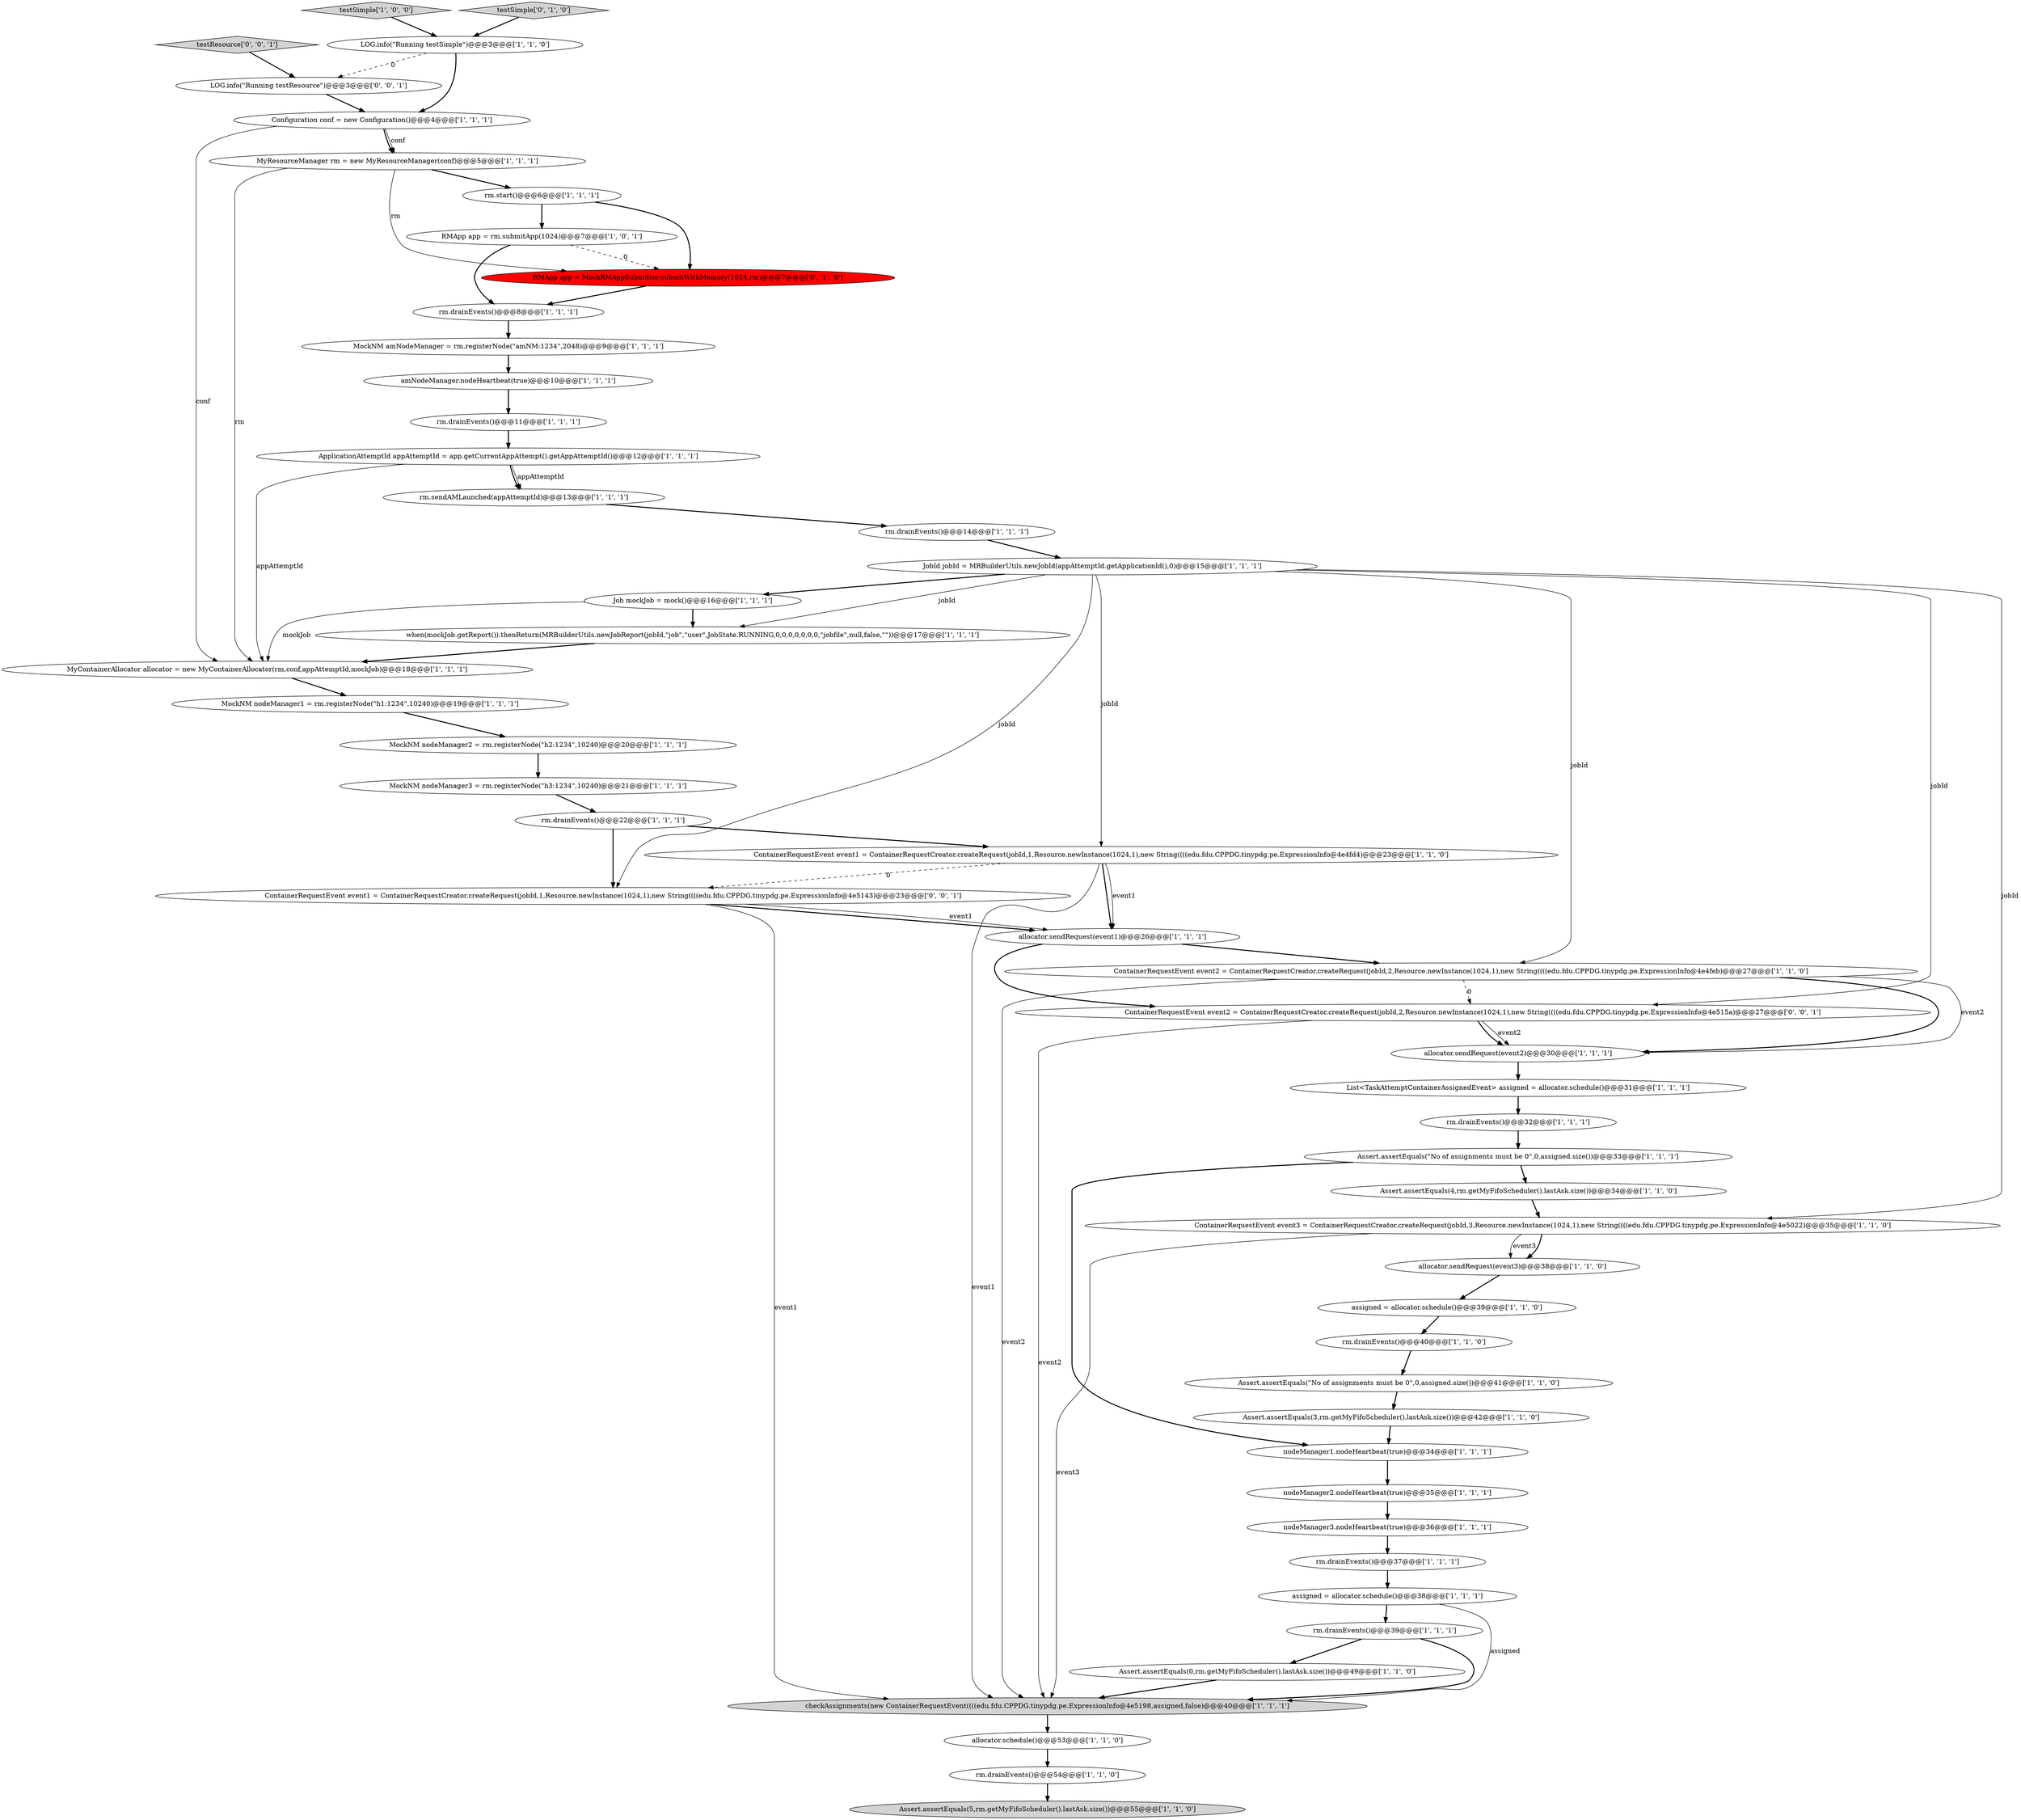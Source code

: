 digraph {
13 [style = filled, label = "rm.drainEvents()@@@8@@@['1', '1', '1']", fillcolor = white, shape = ellipse image = "AAA0AAABBB1BBB"];
24 [style = filled, label = "rm.drainEvents()@@@37@@@['1', '1', '1']", fillcolor = white, shape = ellipse image = "AAA0AAABBB1BBB"];
34 [style = filled, label = "MockNM nodeManager3 = rm.registerNode(\"h3:1234\",10240)@@@21@@@['1', '1', '1']", fillcolor = white, shape = ellipse image = "AAA0AAABBB1BBB"];
45 [style = filled, label = "rm.drainEvents()@@@22@@@['1', '1', '1']", fillcolor = white, shape = ellipse image = "AAA0AAABBB1BBB"];
33 [style = filled, label = "amNodeManager.nodeHeartbeat(true)@@@10@@@['1', '1', '1']", fillcolor = white, shape = ellipse image = "AAA0AAABBB1BBB"];
15 [style = filled, label = "allocator.sendRequest(event2)@@@30@@@['1', '1', '1']", fillcolor = white, shape = ellipse image = "AAA0AAABBB1BBB"];
31 [style = filled, label = "rm.start()@@@6@@@['1', '1', '1']", fillcolor = white, shape = ellipse image = "AAA0AAABBB1BBB"];
50 [style = filled, label = "ContainerRequestEvent event2 = ContainerRequestCreator.createRequest(jobId,2,Resource.newInstance(1024,1),new String((((edu.fdu.CPPDG.tinypdg.pe.ExpressionInfo@4e515a)@@@27@@@['0', '0', '1']", fillcolor = white, shape = ellipse image = "AAA0AAABBB3BBB"];
49 [style = filled, label = "LOG.info(\"Running testResource\")@@@3@@@['0', '0', '1']", fillcolor = white, shape = ellipse image = "AAA0AAABBB3BBB"];
1 [style = filled, label = "ContainerRequestEvent event1 = ContainerRequestCreator.createRequest(jobId,1,Resource.newInstance(1024,1),new String((((edu.fdu.CPPDG.tinypdg.pe.ExpressionInfo@4e4fd4)@@@23@@@['1', '1', '0']", fillcolor = white, shape = ellipse image = "AAA0AAABBB1BBB"];
35 [style = filled, label = "List<TaskAttemptContainerAssignedEvent> assigned = allocator.schedule()@@@31@@@['1', '1', '1']", fillcolor = white, shape = ellipse image = "AAA0AAABBB1BBB"];
41 [style = filled, label = "LOG.info(\"Running testSimple\")@@@3@@@['1', '1', '0']", fillcolor = white, shape = ellipse image = "AAA0AAABBB1BBB"];
14 [style = filled, label = "allocator.sendRequest(event1)@@@26@@@['1', '1', '1']", fillcolor = white, shape = ellipse image = "AAA0AAABBB1BBB"];
6 [style = filled, label = "rm.sendAMLaunched(appAttemptId)@@@13@@@['1', '1', '1']", fillcolor = white, shape = ellipse image = "AAA0AAABBB1BBB"];
5 [style = filled, label = "ContainerRequestEvent event2 = ContainerRequestCreator.createRequest(jobId,2,Resource.newInstance(1024,1),new String((((edu.fdu.CPPDG.tinypdg.pe.ExpressionInfo@4e4feb)@@@27@@@['1', '1', '0']", fillcolor = white, shape = ellipse image = "AAA0AAABBB1BBB"];
17 [style = filled, label = "assigned = allocator.schedule()@@@39@@@['1', '1', '0']", fillcolor = white, shape = ellipse image = "AAA0AAABBB1BBB"];
7 [style = filled, label = "nodeManager1.nodeHeartbeat(true)@@@34@@@['1', '1', '1']", fillcolor = white, shape = ellipse image = "AAA0AAABBB1BBB"];
10 [style = filled, label = "allocator.sendRequest(event3)@@@38@@@['1', '1', '0']", fillcolor = white, shape = ellipse image = "AAA0AAABBB1BBB"];
19 [style = filled, label = "MockNM nodeManager2 = rm.registerNode(\"h2:1234\",10240)@@@20@@@['1', '1', '1']", fillcolor = white, shape = ellipse image = "AAA0AAABBB1BBB"];
25 [style = filled, label = "rm.drainEvents()@@@11@@@['1', '1', '1']", fillcolor = white, shape = ellipse image = "AAA0AAABBB1BBB"];
29 [style = filled, label = "MockNM nodeManager1 = rm.registerNode(\"h1:1234\",10240)@@@19@@@['1', '1', '1']", fillcolor = white, shape = ellipse image = "AAA0AAABBB1BBB"];
38 [style = filled, label = "rm.drainEvents()@@@32@@@['1', '1', '1']", fillcolor = white, shape = ellipse image = "AAA0AAABBB1BBB"];
40 [style = filled, label = "testSimple['1', '0', '0']", fillcolor = lightgray, shape = diamond image = "AAA0AAABBB1BBB"];
36 [style = filled, label = "Assert.assertEquals(3,rm.getMyFifoScheduler().lastAsk.size())@@@42@@@['1', '1', '0']", fillcolor = white, shape = ellipse image = "AAA0AAABBB1BBB"];
42 [style = filled, label = "Configuration conf = new Configuration()@@@4@@@['1', '1', '1']", fillcolor = white, shape = ellipse image = "AAA0AAABBB1BBB"];
44 [style = filled, label = "Assert.assertEquals(4,rm.getMyFifoScheduler().lastAsk.size())@@@34@@@['1', '1', '0']", fillcolor = white, shape = ellipse image = "AAA0AAABBB1BBB"];
16 [style = filled, label = "Assert.assertEquals(5,rm.getMyFifoScheduler().lastAsk.size())@@@55@@@['1', '1', '0']", fillcolor = lightgray, shape = ellipse image = "AAA0AAABBB1BBB"];
46 [style = filled, label = "testSimple['0', '1', '0']", fillcolor = lightgray, shape = diamond image = "AAA0AAABBB2BBB"];
3 [style = filled, label = "rm.drainEvents()@@@54@@@['1', '1', '0']", fillcolor = white, shape = ellipse image = "AAA0AAABBB1BBB"];
22 [style = filled, label = "Assert.assertEquals(0,rm.getMyFifoScheduler().lastAsk.size())@@@49@@@['1', '1', '0']", fillcolor = white, shape = ellipse image = "AAA0AAABBB1BBB"];
12 [style = filled, label = "RMApp app = rm.submitApp(1024)@@@7@@@['1', '0', '1']", fillcolor = white, shape = ellipse image = "AAA0AAABBB1BBB"];
23 [style = filled, label = "MyContainerAllocator allocator = new MyContainerAllocator(rm,conf,appAttemptId,mockJob)@@@18@@@['1', '1', '1']", fillcolor = white, shape = ellipse image = "AAA0AAABBB1BBB"];
51 [style = filled, label = "ContainerRequestEvent event1 = ContainerRequestCreator.createRequest(jobId,1,Resource.newInstance(1024,1),new String((((edu.fdu.CPPDG.tinypdg.pe.ExpressionInfo@4e5143)@@@23@@@['0', '0', '1']", fillcolor = white, shape = ellipse image = "AAA0AAABBB3BBB"];
20 [style = filled, label = "Assert.assertEquals(\"No of assignments must be 0\",0,assigned.size())@@@33@@@['1', '1', '1']", fillcolor = white, shape = ellipse image = "AAA0AAABBB1BBB"];
30 [style = filled, label = "checkAssignments(new ContainerRequestEvent((((edu.fdu.CPPDG.tinypdg.pe.ExpressionInfo@4e5198,assigned,false)@@@40@@@['1', '1', '1']", fillcolor = lightgray, shape = ellipse image = "AAA0AAABBB1BBB"];
21 [style = filled, label = "nodeManager2.nodeHeartbeat(true)@@@35@@@['1', '1', '1']", fillcolor = white, shape = ellipse image = "AAA0AAABBB1BBB"];
11 [style = filled, label = "assigned = allocator.schedule()@@@38@@@['1', '1', '1']", fillcolor = white, shape = ellipse image = "AAA0AAABBB1BBB"];
37 [style = filled, label = "Job mockJob = mock()@@@16@@@['1', '1', '1']", fillcolor = white, shape = ellipse image = "AAA0AAABBB1BBB"];
8 [style = filled, label = "nodeManager3.nodeHeartbeat(true)@@@36@@@['1', '1', '1']", fillcolor = white, shape = ellipse image = "AAA0AAABBB1BBB"];
26 [style = filled, label = "MockNM amNodeManager = rm.registerNode(\"amNM:1234\",2048)@@@9@@@['1', '1', '1']", fillcolor = white, shape = ellipse image = "AAA0AAABBB1BBB"];
18 [style = filled, label = "ApplicationAttemptId appAttemptId = app.getCurrentAppAttempt().getAppAttemptId()@@@12@@@['1', '1', '1']", fillcolor = white, shape = ellipse image = "AAA0AAABBB1BBB"];
47 [style = filled, label = "RMApp app = MockRMAppSubmitter.submitWithMemory(1024,rm)@@@7@@@['0', '1', '0']", fillcolor = red, shape = ellipse image = "AAA1AAABBB2BBB"];
9 [style = filled, label = "rm.drainEvents()@@@39@@@['1', '1', '1']", fillcolor = white, shape = ellipse image = "AAA0AAABBB1BBB"];
28 [style = filled, label = "rm.drainEvents()@@@14@@@['1', '1', '1']", fillcolor = white, shape = ellipse image = "AAA0AAABBB1BBB"];
48 [style = filled, label = "testResource['0', '0', '1']", fillcolor = lightgray, shape = diamond image = "AAA0AAABBB3BBB"];
4 [style = filled, label = "Assert.assertEquals(\"No of assignments must be 0\",0,assigned.size())@@@41@@@['1', '1', '0']", fillcolor = white, shape = ellipse image = "AAA0AAABBB1BBB"];
27 [style = filled, label = "JobId jobId = MRBuilderUtils.newJobId(appAttemptId.getApplicationId(),0)@@@15@@@['1', '1', '1']", fillcolor = white, shape = ellipse image = "AAA0AAABBB1BBB"];
39 [style = filled, label = "MyResourceManager rm = new MyResourceManager(conf)@@@5@@@['1', '1', '1']", fillcolor = white, shape = ellipse image = "AAA0AAABBB1BBB"];
32 [style = filled, label = "allocator.schedule()@@@53@@@['1', '1', '0']", fillcolor = white, shape = ellipse image = "AAA0AAABBB1BBB"];
43 [style = filled, label = "when(mockJob.getReport()).thenReturn(MRBuilderUtils.newJobReport(jobId,\"job\",\"user\",JobState.RUNNING,0,0,0,0,0,0,0,\"jobfile\",null,false,\"\"))@@@17@@@['1', '1', '1']", fillcolor = white, shape = ellipse image = "AAA0AAABBB1BBB"];
2 [style = filled, label = "rm.drainEvents()@@@40@@@['1', '1', '0']", fillcolor = white, shape = ellipse image = "AAA0AAABBB1BBB"];
0 [style = filled, label = "ContainerRequestEvent event3 = ContainerRequestCreator.createRequest(jobId,3,Resource.newInstance(1024,1),new String((((edu.fdu.CPPDG.tinypdg.pe.ExpressionInfo@4e5022)@@@35@@@['1', '1', '0']", fillcolor = white, shape = ellipse image = "AAA0AAABBB1BBB"];
9->22 [style = bold, label=""];
49->42 [style = bold, label=""];
18->23 [style = solid, label="appAttemptId"];
5->50 [style = dashed, label="0"];
19->34 [style = bold, label=""];
38->20 [style = bold, label=""];
48->49 [style = bold, label=""];
1->14 [style = solid, label="event1"];
5->15 [style = solid, label="event2"];
50->30 [style = solid, label="event2"];
45->51 [style = bold, label=""];
27->5 [style = solid, label="jobId"];
34->45 [style = bold, label=""];
27->1 [style = solid, label="jobId"];
42->39 [style = bold, label=""];
25->18 [style = bold, label=""];
21->8 [style = bold, label=""];
44->0 [style = bold, label=""];
27->0 [style = solid, label="jobId"];
5->15 [style = bold, label=""];
30->32 [style = bold, label=""];
42->23 [style = solid, label="conf"];
10->17 [style = bold, label=""];
9->30 [style = bold, label=""];
1->51 [style = dashed, label="0"];
51->30 [style = solid, label="event1"];
0->10 [style = solid, label="event3"];
3->16 [style = bold, label=""];
11->9 [style = bold, label=""];
2->4 [style = bold, label=""];
43->23 [style = bold, label=""];
47->13 [style = bold, label=""];
31->12 [style = bold, label=""];
22->30 [style = bold, label=""];
15->35 [style = bold, label=""];
20->44 [style = bold, label=""];
46->41 [style = bold, label=""];
27->43 [style = solid, label="jobId"];
27->51 [style = solid, label="jobId"];
23->29 [style = bold, label=""];
45->1 [style = bold, label=""];
12->13 [style = bold, label=""];
41->49 [style = dashed, label="0"];
27->37 [style = bold, label=""];
37->43 [style = bold, label=""];
0->10 [style = bold, label=""];
51->14 [style = bold, label=""];
39->23 [style = solid, label="rm"];
39->47 [style = solid, label="rm"];
27->50 [style = solid, label="jobId"];
29->19 [style = bold, label=""];
17->2 [style = bold, label=""];
37->23 [style = solid, label="mockJob"];
33->25 [style = bold, label=""];
39->31 [style = bold, label=""];
13->26 [style = bold, label=""];
18->6 [style = bold, label=""];
36->7 [style = bold, label=""];
24->11 [style = bold, label=""];
50->15 [style = solid, label="event2"];
51->14 [style = solid, label="event1"];
12->47 [style = dashed, label="0"];
40->41 [style = bold, label=""];
14->50 [style = bold, label=""];
18->6 [style = solid, label="appAttemptId"];
11->30 [style = solid, label="assigned"];
7->21 [style = bold, label=""];
0->30 [style = solid, label="event3"];
1->14 [style = bold, label=""];
4->36 [style = bold, label=""];
31->47 [style = bold, label=""];
35->38 [style = bold, label=""];
28->27 [style = bold, label=""];
50->15 [style = bold, label=""];
1->30 [style = solid, label="event1"];
20->7 [style = bold, label=""];
5->30 [style = solid, label="event2"];
42->39 [style = solid, label="conf"];
32->3 [style = bold, label=""];
26->33 [style = bold, label=""];
6->28 [style = bold, label=""];
14->5 [style = bold, label=""];
41->42 [style = bold, label=""];
8->24 [style = bold, label=""];
}
